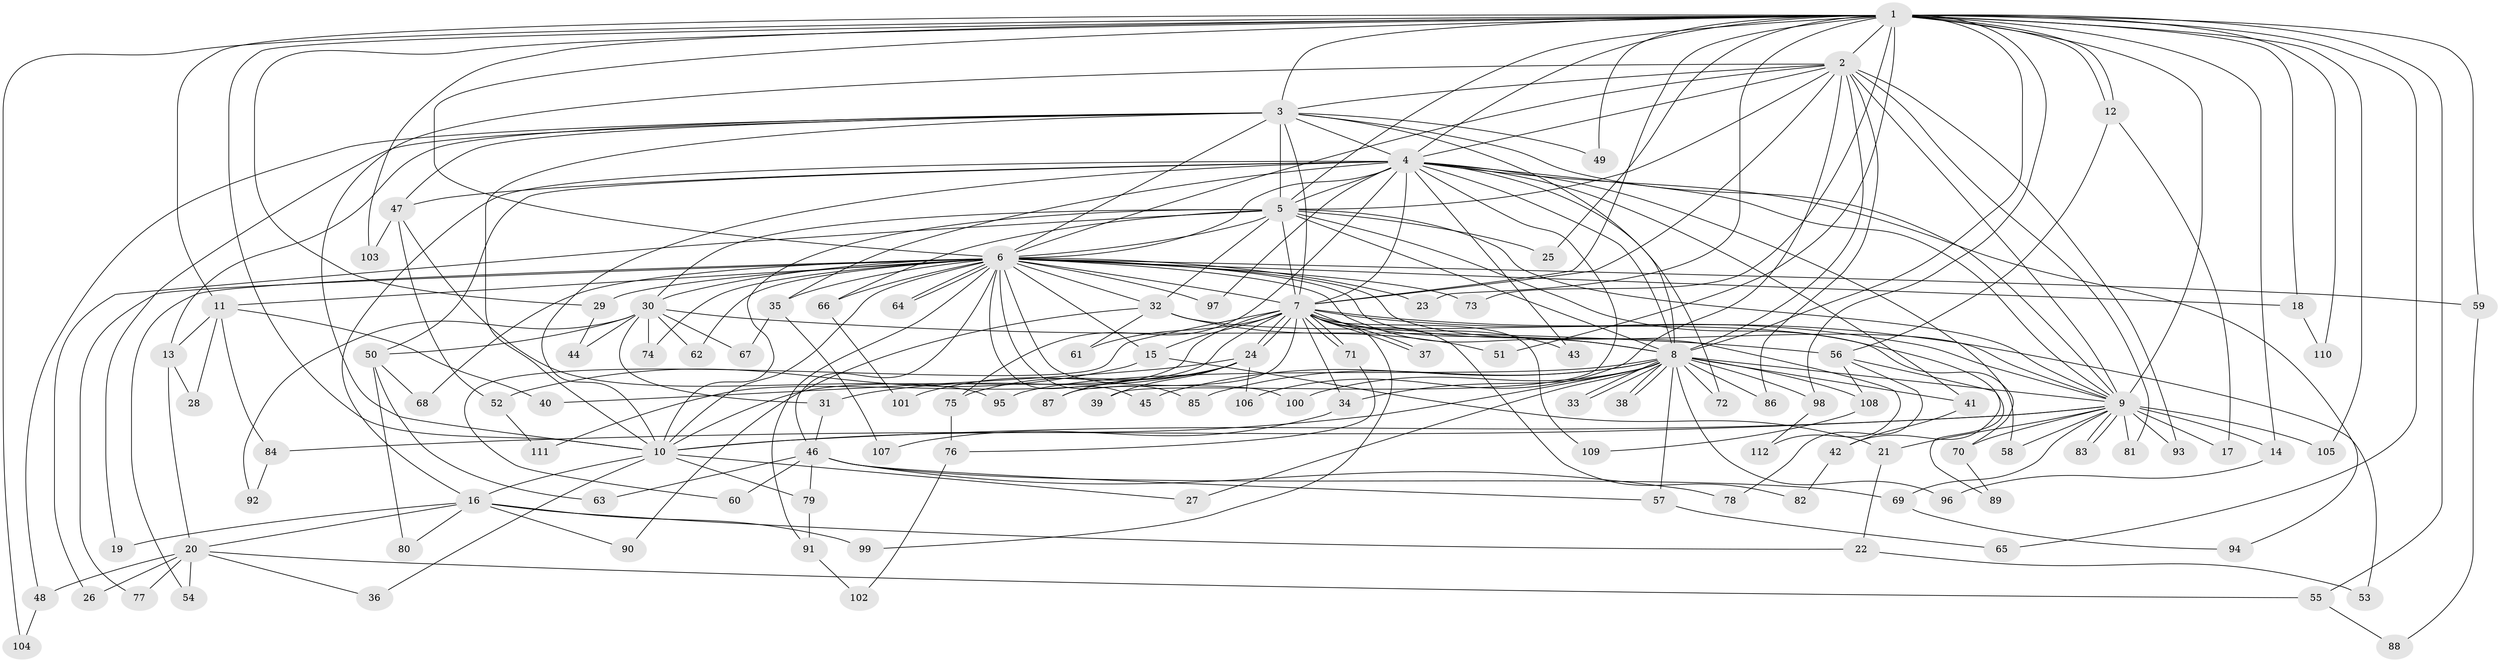 // coarse degree distribution, {30: 0.011363636363636364, 10: 0.022727272727272728, 20: 0.011363636363636364, 17: 0.022727272727272728, 29: 0.011363636363636364, 24: 0.011363636363636364, 21: 0.011363636363636364, 7: 0.011363636363636364, 4: 0.03409090909090909, 3: 0.2159090909090909, 5: 0.045454545454545456, 8: 0.011363636363636364, 2: 0.5227272727272727, 9: 0.03409090909090909, 6: 0.011363636363636364, 1: 0.011363636363636364}
// Generated by graph-tools (version 1.1) at 2025/23/03/03/25 07:23:44]
// undirected, 112 vertices, 249 edges
graph export_dot {
graph [start="1"]
  node [color=gray90,style=filled];
  1;
  2;
  3;
  4;
  5;
  6;
  7;
  8;
  9;
  10;
  11;
  12;
  13;
  14;
  15;
  16;
  17;
  18;
  19;
  20;
  21;
  22;
  23;
  24;
  25;
  26;
  27;
  28;
  29;
  30;
  31;
  32;
  33;
  34;
  35;
  36;
  37;
  38;
  39;
  40;
  41;
  42;
  43;
  44;
  45;
  46;
  47;
  48;
  49;
  50;
  51;
  52;
  53;
  54;
  55;
  56;
  57;
  58;
  59;
  60;
  61;
  62;
  63;
  64;
  65;
  66;
  67;
  68;
  69;
  70;
  71;
  72;
  73;
  74;
  75;
  76;
  77;
  78;
  79;
  80;
  81;
  82;
  83;
  84;
  85;
  86;
  87;
  88;
  89;
  90;
  91;
  92;
  93;
  94;
  95;
  96;
  97;
  98;
  99;
  100;
  101;
  102;
  103;
  104;
  105;
  106;
  107;
  108;
  109;
  110;
  111;
  112;
  1 -- 2;
  1 -- 3;
  1 -- 4;
  1 -- 5;
  1 -- 6;
  1 -- 7;
  1 -- 8;
  1 -- 9;
  1 -- 10;
  1 -- 11;
  1 -- 12;
  1 -- 12;
  1 -- 14;
  1 -- 18;
  1 -- 23;
  1 -- 25;
  1 -- 29;
  1 -- 49;
  1 -- 51;
  1 -- 55;
  1 -- 59;
  1 -- 65;
  1 -- 73;
  1 -- 98;
  1 -- 103;
  1 -- 104;
  1 -- 105;
  1 -- 110;
  2 -- 3;
  2 -- 4;
  2 -- 5;
  2 -- 6;
  2 -- 7;
  2 -- 8;
  2 -- 9;
  2 -- 10;
  2 -- 81;
  2 -- 86;
  2 -- 93;
  2 -- 106;
  3 -- 4;
  3 -- 5;
  3 -- 6;
  3 -- 7;
  3 -- 8;
  3 -- 9;
  3 -- 10;
  3 -- 13;
  3 -- 19;
  3 -- 47;
  3 -- 48;
  3 -- 49;
  4 -- 5;
  4 -- 6;
  4 -- 7;
  4 -- 8;
  4 -- 9;
  4 -- 10;
  4 -- 16;
  4 -- 35;
  4 -- 39;
  4 -- 41;
  4 -- 43;
  4 -- 47;
  4 -- 50;
  4 -- 58;
  4 -- 72;
  4 -- 75;
  4 -- 94;
  4 -- 97;
  5 -- 6;
  5 -- 7;
  5 -- 8;
  5 -- 9;
  5 -- 10;
  5 -- 25;
  5 -- 26;
  5 -- 30;
  5 -- 32;
  5 -- 42;
  5 -- 66;
  6 -- 7;
  6 -- 8;
  6 -- 9;
  6 -- 10;
  6 -- 11;
  6 -- 15;
  6 -- 18;
  6 -- 23;
  6 -- 29;
  6 -- 30;
  6 -- 32;
  6 -- 35;
  6 -- 45;
  6 -- 46;
  6 -- 54;
  6 -- 59;
  6 -- 62;
  6 -- 64;
  6 -- 64;
  6 -- 66;
  6 -- 68;
  6 -- 73;
  6 -- 74;
  6 -- 77;
  6 -- 85;
  6 -- 91;
  6 -- 97;
  6 -- 100;
  6 -- 112;
  7 -- 8;
  7 -- 9;
  7 -- 10;
  7 -- 15;
  7 -- 24;
  7 -- 24;
  7 -- 34;
  7 -- 37;
  7 -- 37;
  7 -- 43;
  7 -- 53;
  7 -- 60;
  7 -- 61;
  7 -- 71;
  7 -- 71;
  7 -- 82;
  7 -- 87;
  7 -- 99;
  7 -- 109;
  7 -- 111;
  8 -- 9;
  8 -- 10;
  8 -- 27;
  8 -- 33;
  8 -- 33;
  8 -- 34;
  8 -- 38;
  8 -- 38;
  8 -- 41;
  8 -- 45;
  8 -- 57;
  8 -- 72;
  8 -- 85;
  8 -- 86;
  8 -- 95;
  8 -- 96;
  8 -- 98;
  8 -- 100;
  8 -- 108;
  9 -- 10;
  9 -- 14;
  9 -- 17;
  9 -- 21;
  9 -- 58;
  9 -- 69;
  9 -- 70;
  9 -- 81;
  9 -- 83;
  9 -- 83;
  9 -- 84;
  9 -- 93;
  9 -- 105;
  10 -- 16;
  10 -- 27;
  10 -- 36;
  10 -- 79;
  11 -- 13;
  11 -- 28;
  11 -- 40;
  11 -- 84;
  12 -- 17;
  12 -- 56;
  13 -- 20;
  13 -- 28;
  14 -- 96;
  15 -- 21;
  15 -- 52;
  16 -- 19;
  16 -- 20;
  16 -- 22;
  16 -- 80;
  16 -- 90;
  16 -- 99;
  18 -- 110;
  20 -- 26;
  20 -- 36;
  20 -- 48;
  20 -- 54;
  20 -- 55;
  20 -- 77;
  21 -- 22;
  22 -- 53;
  24 -- 31;
  24 -- 39;
  24 -- 40;
  24 -- 75;
  24 -- 87;
  24 -- 101;
  24 -- 106;
  29 -- 44;
  30 -- 31;
  30 -- 44;
  30 -- 50;
  30 -- 56;
  30 -- 62;
  30 -- 67;
  30 -- 74;
  30 -- 92;
  31 -- 46;
  32 -- 51;
  32 -- 61;
  32 -- 70;
  32 -- 90;
  34 -- 107;
  35 -- 67;
  35 -- 107;
  41 -- 42;
  42 -- 82;
  46 -- 57;
  46 -- 60;
  46 -- 63;
  46 -- 69;
  46 -- 78;
  46 -- 79;
  47 -- 52;
  47 -- 95;
  47 -- 103;
  48 -- 104;
  50 -- 63;
  50 -- 68;
  50 -- 80;
  52 -- 111;
  55 -- 88;
  56 -- 78;
  56 -- 89;
  56 -- 108;
  57 -- 65;
  59 -- 88;
  66 -- 101;
  69 -- 94;
  70 -- 89;
  71 -- 76;
  75 -- 76;
  76 -- 102;
  79 -- 91;
  84 -- 92;
  91 -- 102;
  98 -- 112;
  108 -- 109;
}
